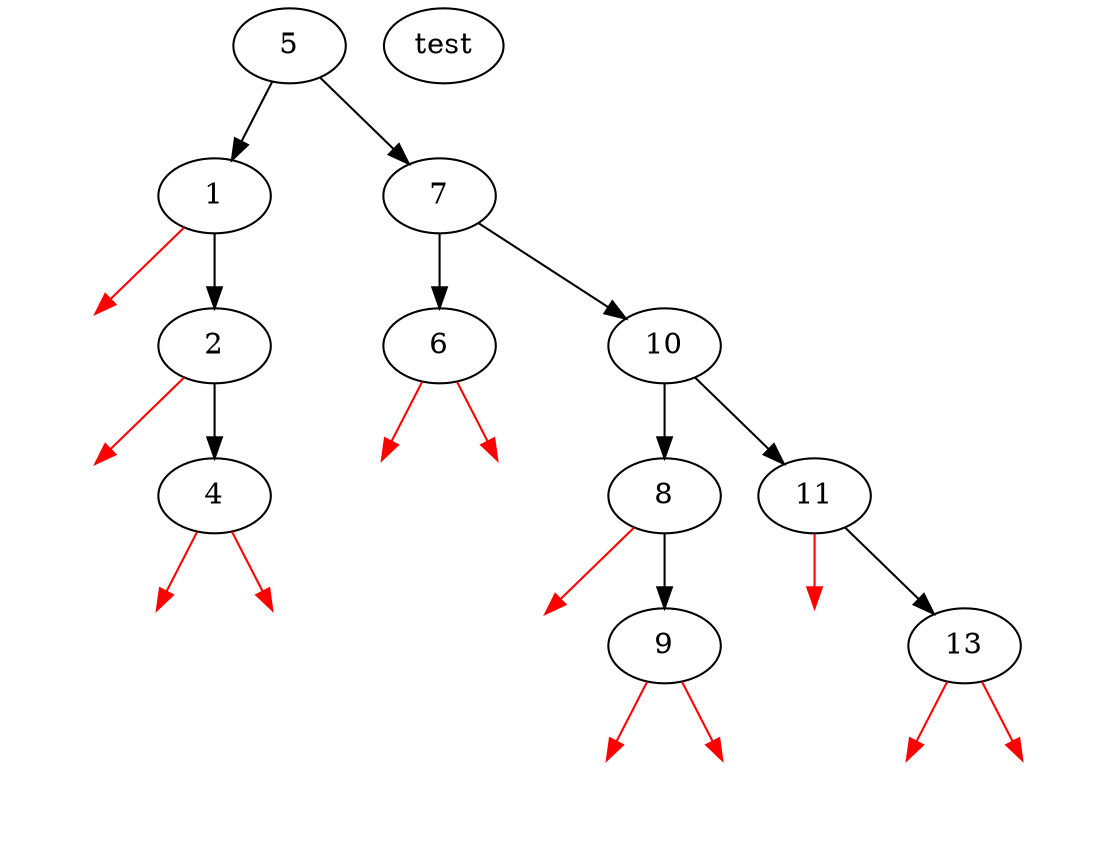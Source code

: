 digraph {
	graph [rankdir=TD]
	5 [label=5]
	1 [label=1]
	V0 [label="" color="#FF00000"]
	2 [label=2]
	V1 [label="" color="#FF00000"]
	4 [label=4]
	V2 [label="" color="#FF00000"]
	V3 [label="" color="#FF00000"]
	7 [label=7]
	6 [label=6]
	V4 [label="" color="#FF00000"]
	V5 [label="" color="#FF00000"]
	10 [label=10]
	8 [label=8]
	V6 [label="" color="#FF00000"]
	9 [label=9]
	V7 [label="" color="#FF00000"]
	V8 [label="" color="#FF00000"]
	11 [label=11]
	V9 [label="" color="#FF00000"]
	13 [label=13]
	V10 [label="" color="#FF00000"]
	V11 [label="" color="#FF00000"]
	t [label=test pos="5,5!"]
	5 -> 1
	1 -> V0 [color="#FF0000"]
	1 -> 2
	2 -> V1 [color="#FF0000"]
	2 -> 4
	4 -> V2 [color="#FF0000"]
	4 -> V3 [color="#FF0000"]
	5 -> 7
	7 -> 6
	6 -> V4 [color="#FF0000"]
	6 -> V5 [color="#FF0000"]
	7 -> 10
	10 -> 8
	8 -> V6 [color="#FF0000"]
	8 -> 9
	9 -> V7 [color="#FF0000"]
	9 -> V8 [color="#FF0000"]
	10 -> 11
	11 -> V9 [color="#FF0000"]
	11 -> 13
	13 -> V10 [color="#FF0000"]
	13 -> V11 [color="#FF0000"]
}
